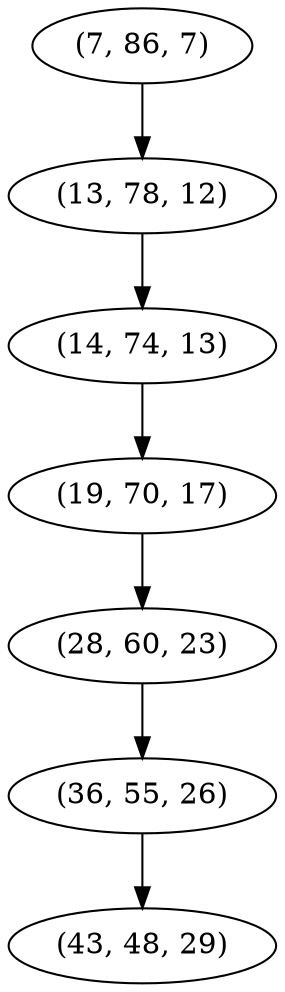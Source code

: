 digraph tree {
    "(7, 86, 7)";
    "(13, 78, 12)";
    "(14, 74, 13)";
    "(19, 70, 17)";
    "(28, 60, 23)";
    "(36, 55, 26)";
    "(43, 48, 29)";
    "(7, 86, 7)" -> "(13, 78, 12)";
    "(13, 78, 12)" -> "(14, 74, 13)";
    "(14, 74, 13)" -> "(19, 70, 17)";
    "(19, 70, 17)" -> "(28, 60, 23)";
    "(28, 60, 23)" -> "(36, 55, 26)";
    "(36, 55, 26)" -> "(43, 48, 29)";
}
